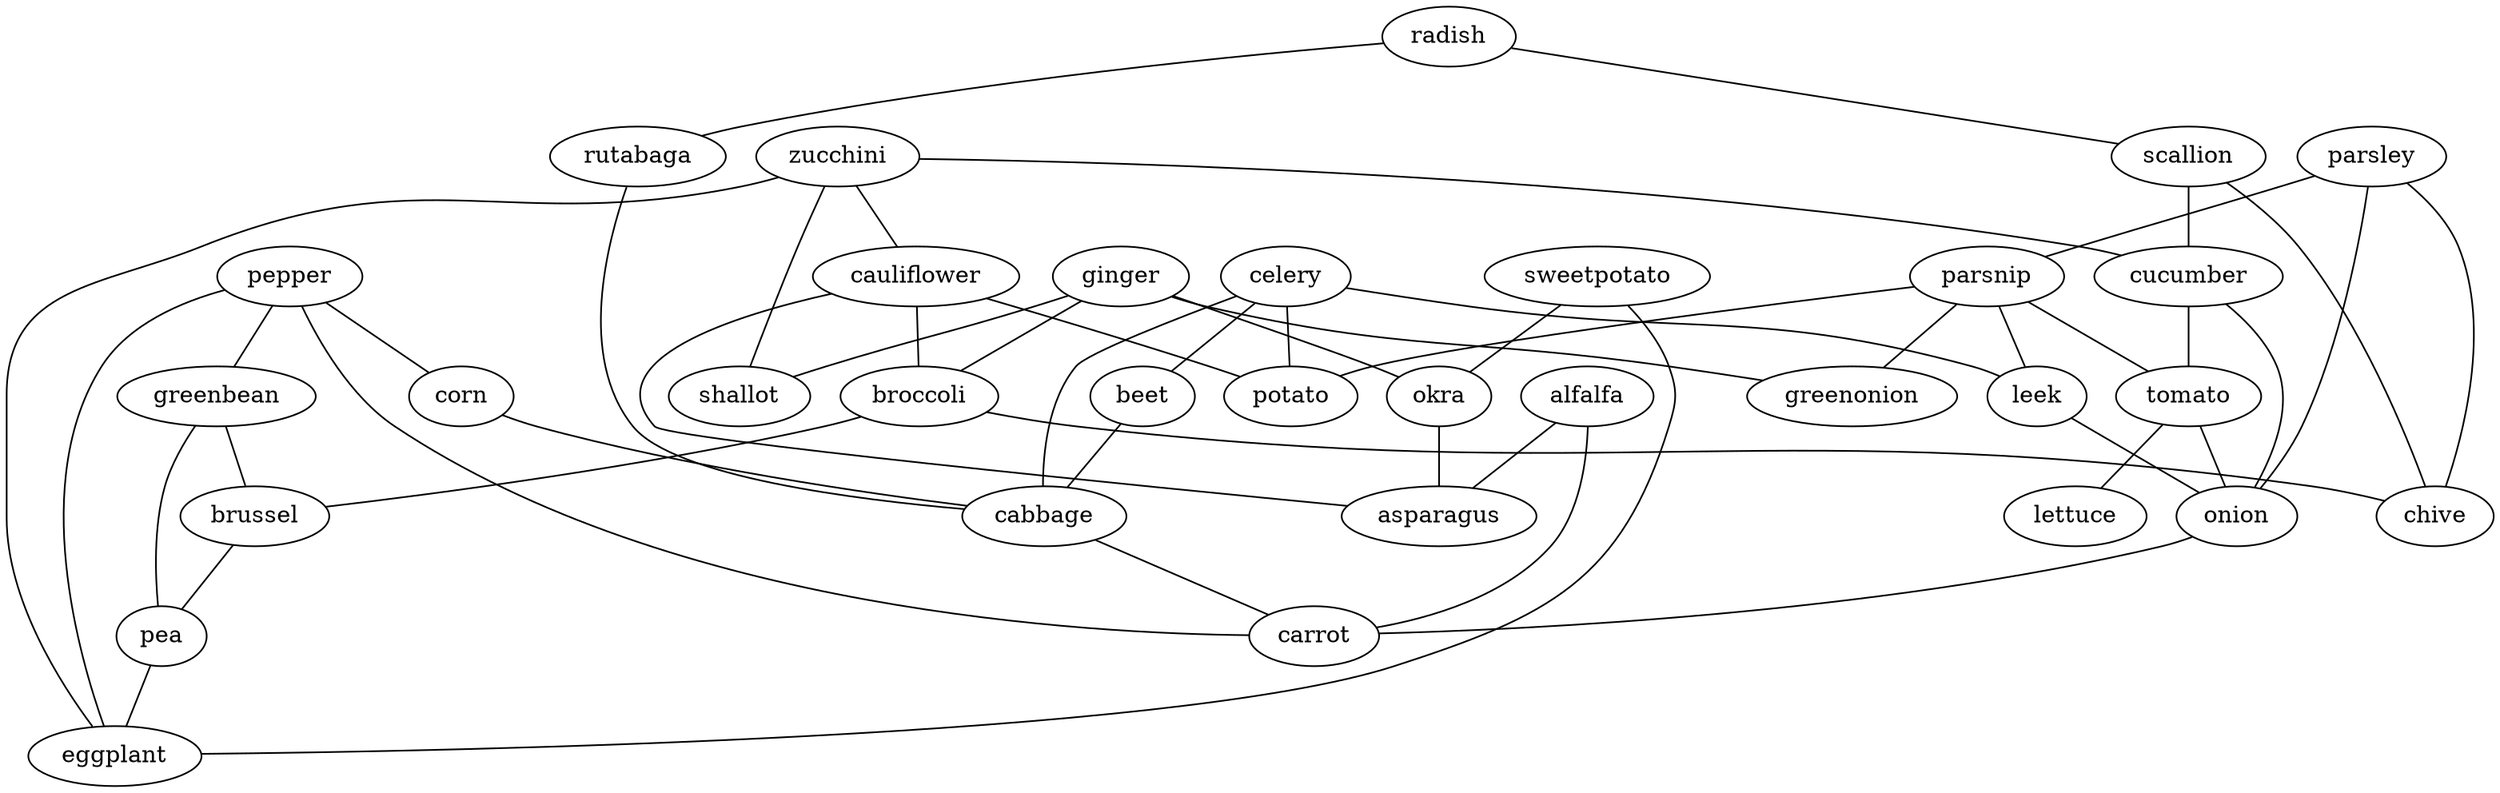 strict graph G {
alfalfa;
radish;
ginger;
rutabaga;
parsley;
parsnip;
scallion;
celery;
beet;
leek;
zucchini;
pepper;
cauliflower;
shallot;
corn;
cucumber;
sweetpotato;
greenbean;
cabbage;
broccoli;
okra;
tomato;
onion;
potato;
asparagus;
greenonion;
brussel;
pea;
carrot;
eggplant;
chive;
lettuce;
alfalfa -- asparagus  [weight=1];
alfalfa -- carrot  [weight=1];
radish -- rutabaga  [weight=1];
radish -- scallion  [weight=1];
ginger -- shallot  [weight=1];
ginger -- greenonion  [weight=1];
ginger -- okra  [weight=1];
ginger -- broccoli  [weight=1];
rutabaga -- cabbage  [weight=1];
parsley -- chive  [weight=1];
parsley -- parsnip  [weight=1];
parsley -- onion  [weight=1];
parsnip -- tomato  [weight=1];
parsnip -- potato  [weight=1];
parsnip -- greenonion  [weight=1];
parsnip -- leek  [weight=1];
scallion -- chive  [weight=1];
scallion -- cucumber  [weight=1];
celery -- cabbage  [weight=1];
celery -- beet  [weight=1];
celery -- potato  [weight=1];
celery -- leek  [weight=1];
beet -- cabbage  [weight=1];
leek -- onion  [weight=1];
zucchini -- cauliflower  [weight=1];
zucchini -- shallot  [weight=1];
zucchini -- cucumber  [weight=1];
zucchini -- eggplant  [weight=1];
pepper -- corn  [weight=1];
pepper -- carrot  [weight=1];
pepper -- eggplant  [weight=1];
pepper -- greenbean  [weight=1];
cauliflower -- potato  [weight=1];
cauliflower -- asparagus  [weight=1];
cauliflower -- broccoli  [weight=1];
corn -- cabbage  [weight=1];
cucumber -- tomato  [weight=1];
cucumber -- onion  [weight=1];
sweetpotato -- okra  [weight=1];
sweetpotato -- eggplant  [weight=1];
greenbean -- pea  [weight=1];
greenbean -- brussel  [weight=1];
cabbage -- carrot  [weight=1];
broccoli -- brussel  [weight=1];
broccoli -- chive  [weight=1];
okra -- asparagus  [weight=1];
tomato -- onion  [weight=1];
tomato -- lettuce  [weight=1];
onion -- carrot  [weight=1];
brussel -- pea  [weight=1];
pea -- eggplant  [weight=1];
}
